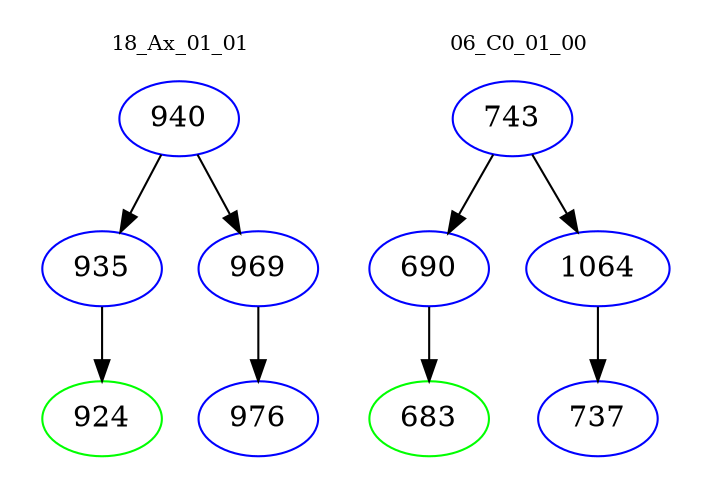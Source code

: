 digraph{
subgraph cluster_0 {
color = white
label = "18_Ax_01_01";
fontsize=10;
T0_940 [label="940", color="blue"]
T0_940 -> T0_935 [color="black"]
T0_935 [label="935", color="blue"]
T0_935 -> T0_924 [color="black"]
T0_924 [label="924", color="green"]
T0_940 -> T0_969 [color="black"]
T0_969 [label="969", color="blue"]
T0_969 -> T0_976 [color="black"]
T0_976 [label="976", color="blue"]
}
subgraph cluster_1 {
color = white
label = "06_C0_01_00";
fontsize=10;
T1_743 [label="743", color="blue"]
T1_743 -> T1_690 [color="black"]
T1_690 [label="690", color="blue"]
T1_690 -> T1_683 [color="black"]
T1_683 [label="683", color="green"]
T1_743 -> T1_1064 [color="black"]
T1_1064 [label="1064", color="blue"]
T1_1064 -> T1_737 [color="black"]
T1_737 [label="737", color="blue"]
}
}
